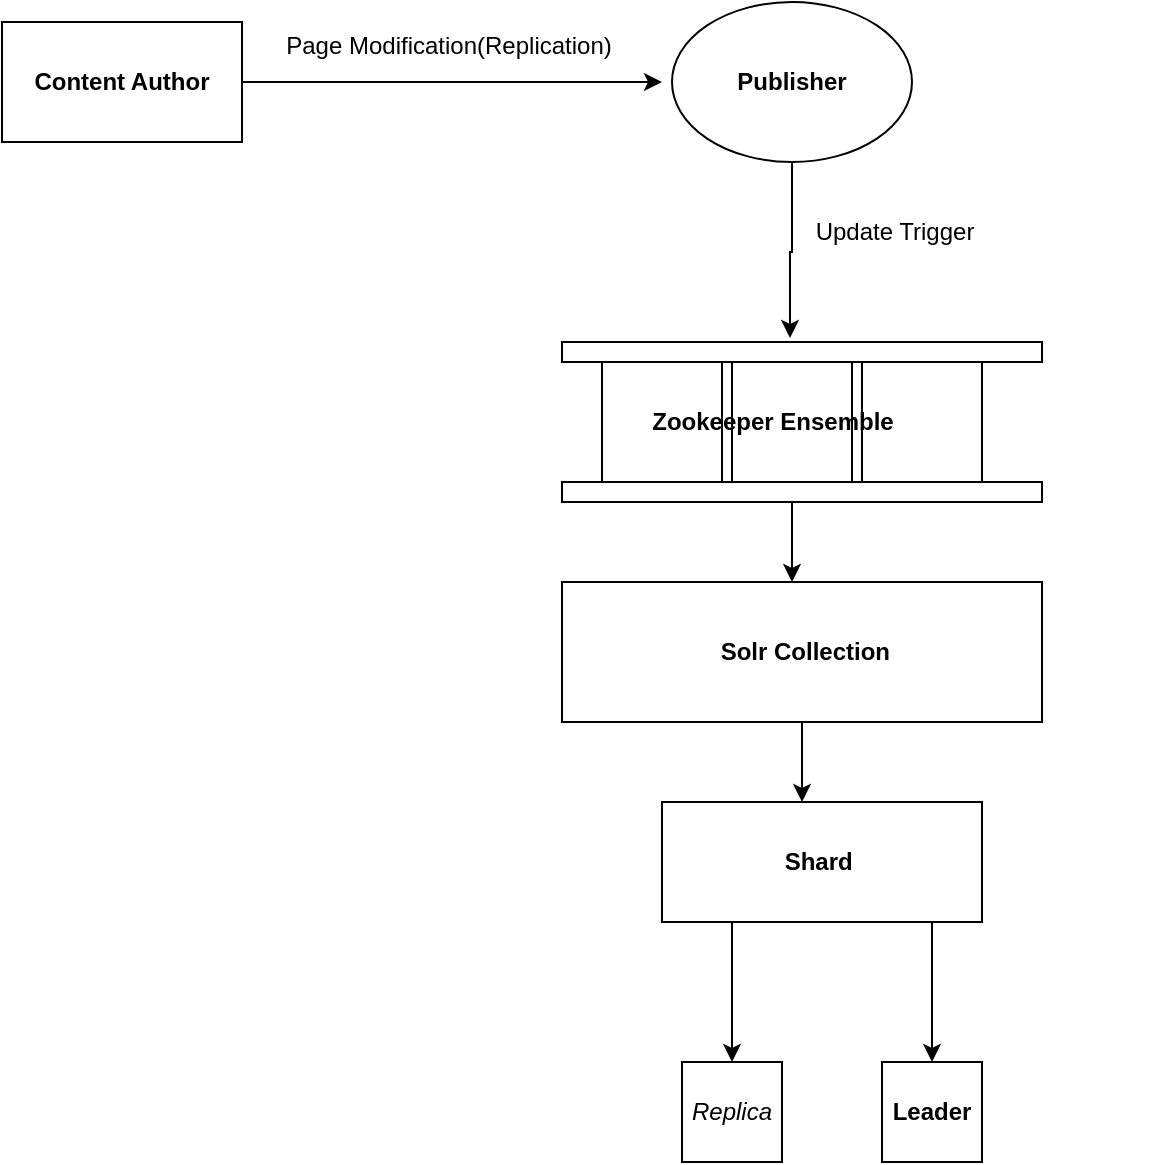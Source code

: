 <mxfile version="13.1.2" type="github"><diagram id="2OpB4YETBrRGMvsOMJSb" name="Page-1"><mxGraphModel dx="1154" dy="1797" grid="1" gridSize="10" guides="1" tooltips="1" connect="1" arrows="1" fold="1" page="1" pageScale="1" pageWidth="850" pageHeight="1100" math="0" shadow="0"><root><mxCell id="0"/><mxCell id="1" parent="0"/><mxCell id="t2iB9YVAXpNphZ8WH-ht-11" style="edgeStyle=orthogonalEdgeStyle;rounded=0;orthogonalLoop=1;jettySize=auto;html=1;entryX=0.475;entryY=-0.2;entryDx=0;entryDy=0;entryPerimeter=0;" edge="1" parent="1" source="WRemdZmr0tfRwpEJt2LW-5" target="WRemdZmr0tfRwpEJt2LW-26"><mxGeometry relative="1" as="geometry"/></mxCell><mxCell id="WRemdZmr0tfRwpEJt2LW-5" value="Publisher" style="ellipse;whiteSpace=wrap;html=1;fontStyle=1" parent="1" vertex="1"><mxGeometry x="395" y="-1050" width="120" height="80" as="geometry"/></mxCell><mxCell id="WRemdZmr0tfRwpEJt2LW-3" value="Content Author" style="rounded=0;whiteSpace=wrap;html=1;fontStyle=1" parent="1" vertex="1"><mxGeometry x="60" y="-1040" width="120" height="60" as="geometry"/></mxCell><mxCell id="WRemdZmr0tfRwpEJt2LW-10" value="" style="edgeStyle=orthogonalEdgeStyle;rounded=0;orthogonalLoop=1;jettySize=auto;html=1;exitX=1;exitY=0.5;exitDx=0;exitDy=0;" parent="1" source="WRemdZmr0tfRwpEJt2LW-3" edge="1"><mxGeometry relative="1" as="geometry"><mxPoint x="200" y="-1010" as="sourcePoint"/><mxPoint x="390" y="-1010" as="targetPoint"/></mxGeometry></mxCell><mxCell id="WRemdZmr0tfRwpEJt2LW-18" value="&lt;span style=&quot;color: rgba(0 , 0 , 0 , 0) ; font-family: monospace ; font-size: 0px&quot;&gt;%3CmxGraphModel%3E%3Croot%3E%3CmxCell%20id%3D%220%22%2F%3E%3CmxCell%20id%3D%221%22%20parent%3D%220%22%2F%3E%3CmxCell%20id%3D%222%22%20value%3D%22update%20Trigger%22%20style%3D%22text%3Bhtml%3D1%3Balign%3Dcenter%3BverticalAlign%3Dmiddle%3Bresizable%3D0%3Bpoints%3D%5B%5D%3Bautosize%3D1%3B%22%20vertex%3D%221%22%20parent%3D%221%22%3E%3CmxGeometry%20x%3D%22270%22%20y%3D%22-940%22%20width%3D%2290%22%20height%3D%2220%22%20as%3D%22geometry%22%2F%3E%3C%2FmxCell%3E%3C%2Froot%3E%3C%2FmxGraphModel%3E&lt;/span&gt;" style="text;html=1;align=center;verticalAlign=middle;resizable=0;points=[];autosize=1;" parent="1" vertex="1"><mxGeometry x="623" y="-934" width="20" height="20" as="geometry"/></mxCell><mxCell id="WRemdZmr0tfRwpEJt2LW-21" value="" style="rounded=0;whiteSpace=wrap;html=1;" parent="1" vertex="1"><mxGeometry x="360" y="-870" width="60" height="60" as="geometry"/></mxCell><mxCell id="WRemdZmr0tfRwpEJt2LW-22" value="" style="rounded=0;whiteSpace=wrap;html=1;" parent="1" vertex="1"><mxGeometry x="490" y="-870" width="60" height="60" as="geometry"/></mxCell><mxCell id="WRemdZmr0tfRwpEJt2LW-30" style="edgeStyle=orthogonalEdgeStyle;rounded=0;orthogonalLoop=1;jettySize=auto;html=1;" parent="1" source="WRemdZmr0tfRwpEJt2LW-24" edge="1"><mxGeometry relative="1" as="geometry"><mxPoint x="455" y="-760" as="targetPoint"/></mxGeometry></mxCell><mxCell id="WRemdZmr0tfRwpEJt2LW-24" value="" style="rounded=0;whiteSpace=wrap;html=1;" parent="1" vertex="1"><mxGeometry x="425" y="-870" width="60" height="60" as="geometry"/></mxCell><mxCell id="WRemdZmr0tfRwpEJt2LW-25" value="Zookeeper Ensemble" style="text;html=1;align=center;verticalAlign=middle;resizable=0;points=[];autosize=1;fontStyle=1" parent="1" vertex="1"><mxGeometry x="375" y="-850" width="140" height="20" as="geometry"/></mxCell><mxCell id="WRemdZmr0tfRwpEJt2LW-26" value="" style="rounded=0;whiteSpace=wrap;html=1;" parent="1" vertex="1"><mxGeometry x="340" y="-880" width="240" height="10" as="geometry"/></mxCell><mxCell id="WRemdZmr0tfRwpEJt2LW-29" value="" style="rounded=0;whiteSpace=wrap;html=1;" parent="1" vertex="1"><mxGeometry x="340" y="-810" width="240" height="10" as="geometry"/></mxCell><mxCell id="t2iB9YVAXpNphZ8WH-ht-14" style="edgeStyle=orthogonalEdgeStyle;rounded=0;orthogonalLoop=1;jettySize=auto;html=1;" edge="1" parent="1" source="WRemdZmr0tfRwpEJt2LW-32"><mxGeometry relative="1" as="geometry"><mxPoint x="460" y="-650" as="targetPoint"/></mxGeometry></mxCell><mxCell id="WRemdZmr0tfRwpEJt2LW-32" value="&amp;nbsp;Solr Collection" style="rounded=0;whiteSpace=wrap;html=1;fontStyle=1" parent="1" vertex="1"><mxGeometry x="340" y="-760" width="240" height="70" as="geometry"/></mxCell><mxCell id="t2iB9YVAXpNphZ8WH-ht-23" style="edgeStyle=orthogonalEdgeStyle;rounded=0;orthogonalLoop=1;jettySize=auto;html=1;" edge="1" parent="1" source="WRemdZmr0tfRwpEJt2LW-38" target="WRemdZmr0tfRwpEJt2LW-60"><mxGeometry relative="1" as="geometry"><Array as="points"><mxPoint x="525" y="-570"/><mxPoint x="525" y="-570"/></Array></mxGeometry></mxCell><mxCell id="t2iB9YVAXpNphZ8WH-ht-28" style="edgeStyle=orthogonalEdgeStyle;rounded=0;orthogonalLoop=1;jettySize=auto;html=1;entryX=0.5;entryY=0;entryDx=0;entryDy=0;" edge="1" parent="1" source="WRemdZmr0tfRwpEJt2LW-38" target="WRemdZmr0tfRwpEJt2LW-59"><mxGeometry relative="1" as="geometry"><Array as="points"><mxPoint x="425" y="-570"/><mxPoint x="425" y="-570"/></Array></mxGeometry></mxCell><mxCell id="WRemdZmr0tfRwpEJt2LW-38" value="Shard&amp;nbsp;" style="rounded=0;whiteSpace=wrap;html=1;fontStyle=1" parent="1" vertex="1"><mxGeometry x="390" y="-650" width="160" height="60" as="geometry"/></mxCell><mxCell id="WRemdZmr0tfRwpEJt2LW-59" value="Replica" style="rounded=0;whiteSpace=wrap;html=1;fontStyle=2" parent="1" vertex="1"><mxGeometry x="400" y="-520" width="50" height="50" as="geometry"/></mxCell><mxCell id="WRemdZmr0tfRwpEJt2LW-60" value="Leader" style="rounded=0;whiteSpace=wrap;html=1;fontStyle=1" parent="1" vertex="1"><mxGeometry x="500" y="-520" width="50" height="50" as="geometry"/></mxCell><mxCell id="t2iB9YVAXpNphZ8WH-ht-9" value="Page Modification(Replication)" style="text;html=1;align=center;verticalAlign=middle;resizable=0;points=[];autosize=1;" vertex="1" parent="1"><mxGeometry x="193" y="-1038" width="180" height="20" as="geometry"/></mxCell><mxCell id="t2iB9YVAXpNphZ8WH-ht-26" value="&lt;span style=&quot;color: rgba(0 , 0 , 0 , 0) ; font-family: monospace ; font-size: 0px&quot;&gt;%3CmxGraphModel%3E%3Croot%3E%3CmxCell%20id%3D%220%22%2F%3E%3CmxCell%20id%3D%221%22%20parent%3D%220%22%2F%3E%3CmxCell%20id%3D%222%22%20style%3D%22edgeStyle%3DorthogonalEdgeStyle%3Brounded%3D0%3BorthogonalLoop%3D1%3BjettySize%3Dauto%3Bhtml%3D1%3B%22%20edge%3D%221%22%20parent%3D%221%22%3E%3CmxGeometry%20relative%3D%221%22%20as%3D%22geometry%22%3E%3CmxPoint%20x%3D%22525%22%20y%3D%22-590%22%20as%3D%22sourcePoint%22%2F%3E%3CmxPoint%20x%3D%22525%22%20y%3D%22-520%22%20as%3D%22targetPoint%22%2F%3E%3CArray%20as%3D%22points%22%3E%3CmxPoint%20x%3D%22525%22%20y%3D%22-570%22%2F%3E%3CmxPoint%20x%3D%22525%22%20y%3D%22-570%22%2F%3E%3C%2FArray%3E%3C%2FmxGeometry%3E%3C%2FmxCell%3E%3C%2Froot%3E%3C%2FmxGraphModel%3E&lt;/span&gt;" style="text;html=1;align=center;verticalAlign=middle;resizable=0;points=[];autosize=1;" vertex="1" parent="1"><mxGeometry x="428" y="-553" width="20" height="20" as="geometry"/></mxCell><mxCell id="t2iB9YVAXpNphZ8WH-ht-31" value="Update Trigger" style="text;html=1;align=center;verticalAlign=middle;resizable=0;points=[];autosize=1;" vertex="1" parent="1"><mxGeometry x="461" y="-945" width="90" height="20" as="geometry"/></mxCell></root></mxGraphModel></diagram></mxfile>